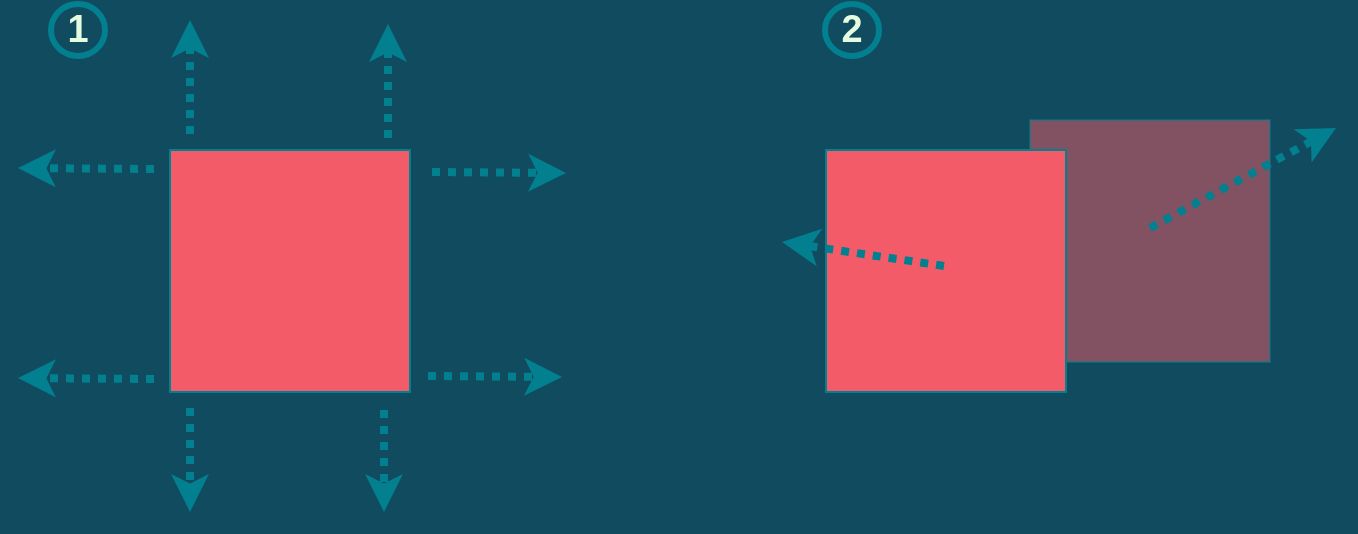 <mxfile version="13.9.5" type="device"><diagram id="0B_Vui7pQ7r9wLABnsIQ" name="Seite-1"><mxGraphModel dx="905" dy="772" grid="0" gridSize="10" guides="1" tooltips="1" connect="1" arrows="1" fold="1" page="0" pageScale="1" pageWidth="827" pageHeight="1169" background="#114B5F" math="0" shadow="0"><root><mxCell id="0"/><mxCell id="1" parent="0"/><mxCell id="RtSm7XNw6LiVcaWWQYFo-12" value="" style="rounded=0;whiteSpace=wrap;html=1;fillColor=#F45B69;strokeColor=#028090;fontColor=#E4FDE1;opacity=50;" vertex="1" parent="1"><mxGeometry x="782" y="427" width="120" height="121" as="geometry"/></mxCell><mxCell id="RtSm7XNw6LiVcaWWQYFo-1" value="" style="rounded=0;whiteSpace=wrap;html=1;fillColor=#F45B69;strokeColor=#028090;fontColor=#E4FDE1;" vertex="1" parent="1"><mxGeometry x="352" y="442" width="120" height="121" as="geometry"/></mxCell><mxCell id="RtSm7XNw6LiVcaWWQYFo-2" value="" style="endArrow=classic;html=1;strokeColor=#028090;strokeWidth=4;dashed=1;dashPattern=1 1;labelBackgroundColor=#114B5F;fontColor=#E4FDE1;" edge="1" parent="1"><mxGeometry width="50" height="50" relative="1" as="geometry"><mxPoint x="483" y="453" as="sourcePoint"/><mxPoint x="550" y="453.5" as="targetPoint"/></mxGeometry></mxCell><mxCell id="RtSm7XNw6LiVcaWWQYFo-3" value="" style="endArrow=classic;html=1;strokeColor=#028090;strokeWidth=4;dashed=1;dashPattern=1 1;labelBackgroundColor=#114B5F;fontColor=#E4FDE1;" edge="1" parent="1"><mxGeometry width="50" height="50" relative="1" as="geometry"><mxPoint x="481" y="555" as="sourcePoint"/><mxPoint x="548" y="555.5" as="targetPoint"/></mxGeometry></mxCell><mxCell id="RtSm7XNw6LiVcaWWQYFo-4" value="" style="endArrow=classic;html=1;strokeColor=#028090;strokeWidth=4;dashed=1;dashPattern=1 1;labelBackgroundColor=#114B5F;fontColor=#E4FDE1;" edge="1" parent="1"><mxGeometry width="50" height="50" relative="1" as="geometry"><mxPoint x="344" y="451.5" as="sourcePoint"/><mxPoint x="276" y="451" as="targetPoint"/></mxGeometry></mxCell><mxCell id="RtSm7XNw6LiVcaWWQYFo-5" value="" style="endArrow=classic;html=1;strokeColor=#028090;strokeWidth=4;dashed=1;dashPattern=1 1;labelBackgroundColor=#114B5F;fontColor=#E4FDE1;" edge="1" parent="1"><mxGeometry width="50" height="50" relative="1" as="geometry"><mxPoint x="344" y="556.5" as="sourcePoint"/><mxPoint x="276" y="556" as="targetPoint"/></mxGeometry></mxCell><mxCell id="RtSm7XNw6LiVcaWWQYFo-6" value="" style="endArrow=classic;html=1;strokeColor=#028090;strokeWidth=4;dashed=1;dashPattern=1 1;labelBackgroundColor=#114B5F;fontColor=#E4FDE1;" edge="1" parent="1"><mxGeometry width="50" height="50" relative="1" as="geometry"><mxPoint x="362" y="434" as="sourcePoint"/><mxPoint x="362" y="377" as="targetPoint"/></mxGeometry></mxCell><mxCell id="RtSm7XNw6LiVcaWWQYFo-7" value="" style="endArrow=classic;html=1;strokeColor=#028090;strokeWidth=4;dashed=1;dashPattern=1 1;labelBackgroundColor=#114B5F;fontColor=#E4FDE1;" edge="1" parent="1"><mxGeometry width="50" height="50" relative="1" as="geometry"><mxPoint x="461" y="436" as="sourcePoint"/><mxPoint x="461" y="379" as="targetPoint"/></mxGeometry></mxCell><mxCell id="RtSm7XNw6LiVcaWWQYFo-8" value="" style="endArrow=classic;html=1;strokeColor=#028090;strokeWidth=4;dashed=1;dashPattern=1 1;labelBackgroundColor=#114B5F;fontColor=#E4FDE1;" edge="1" parent="1"><mxGeometry width="50" height="50" relative="1" as="geometry"><mxPoint x="362" y="571" as="sourcePoint"/><mxPoint x="362" y="623" as="targetPoint"/></mxGeometry></mxCell><mxCell id="RtSm7XNw6LiVcaWWQYFo-9" value="" style="endArrow=classic;html=1;strokeColor=#028090;strokeWidth=4;dashed=1;dashPattern=1 1;labelBackgroundColor=#114B5F;fontColor=#E4FDE1;" edge="1" parent="1"><mxGeometry width="50" height="50" relative="1" as="geometry"><mxPoint x="459" y="572" as="sourcePoint"/><mxPoint x="459" y="623" as="targetPoint"/></mxGeometry></mxCell><mxCell id="RtSm7XNw6LiVcaWWQYFo-10" value="" style="rounded=0;whiteSpace=wrap;html=1;fillColor=#F45B69;strokeColor=#028090;fontColor=#E4FDE1;" vertex="1" parent="1"><mxGeometry x="680" y="442" width="120" height="121" as="geometry"/></mxCell><mxCell id="RtSm7XNw6LiVcaWWQYFo-11" value="" style="endArrow=classic;html=1;strokeColor=#028090;strokeWidth=4;dashed=1;dashPattern=1 1;labelBackgroundColor=#114B5F;fontColor=#E4FDE1;" edge="1" parent="1"><mxGeometry width="50" height="50" relative="1" as="geometry"><mxPoint x="739" y="500" as="sourcePoint"/><mxPoint x="658" y="488" as="targetPoint"/></mxGeometry></mxCell><mxCell id="RtSm7XNw6LiVcaWWQYFo-13" value="" style="endArrow=classic;html=1;strokeColor=#028090;strokeWidth=4;dashed=1;dashPattern=1 1;labelBackgroundColor=#114B5F;fontColor=#E4FDE1;" edge="1" parent="1"><mxGeometry width="50" height="50" relative="1" as="geometry"><mxPoint x="842" y="481" as="sourcePoint"/><mxPoint x="935" y="431" as="targetPoint"/></mxGeometry></mxCell><mxCell id="RtSm7XNw6LiVcaWWQYFo-14" value="&lt;font style=&quot;font-size: 19px&quot;&gt;&lt;b&gt;1&lt;/b&gt;&lt;/font&gt;" style="text;html=1;strokeColor=none;fillColor=none;align=center;verticalAlign=middle;whiteSpace=wrap;rounded=0;sketch=0;fontColor=#E4FDE1;opacity=50;" vertex="1" parent="1"><mxGeometry x="286" y="372" width="40" height="20" as="geometry"/></mxCell><mxCell id="RtSm7XNw6LiVcaWWQYFo-15" value="&lt;font style=&quot;font-size: 19px&quot;&gt;&lt;b&gt;2&lt;/b&gt;&lt;/font&gt;" style="text;html=1;strokeColor=none;fillColor=none;align=center;verticalAlign=middle;whiteSpace=wrap;rounded=0;sketch=0;fontColor=#E4FDE1;opacity=50;" vertex="1" parent="1"><mxGeometry x="673" y="372" width="40" height="20" as="geometry"/></mxCell><mxCell id="RtSm7XNw6LiVcaWWQYFo-16" value="" style="ellipse;whiteSpace=wrap;html=1;rounded=0;sketch=0;strokeColor=#028090;fontColor=#E4FDE1;fillColor=none;strokeWidth=3;" vertex="1" parent="1"><mxGeometry x="292.5" y="369" width="27" height="26" as="geometry"/></mxCell><mxCell id="RtSm7XNw6LiVcaWWQYFo-17" value="" style="ellipse;whiteSpace=wrap;html=1;rounded=0;sketch=0;strokeColor=#028090;fontColor=#E4FDE1;fillColor=none;strokeWidth=3;" vertex="1" parent="1"><mxGeometry x="679.5" y="369" width="27" height="26" as="geometry"/></mxCell></root></mxGraphModel></diagram></mxfile>